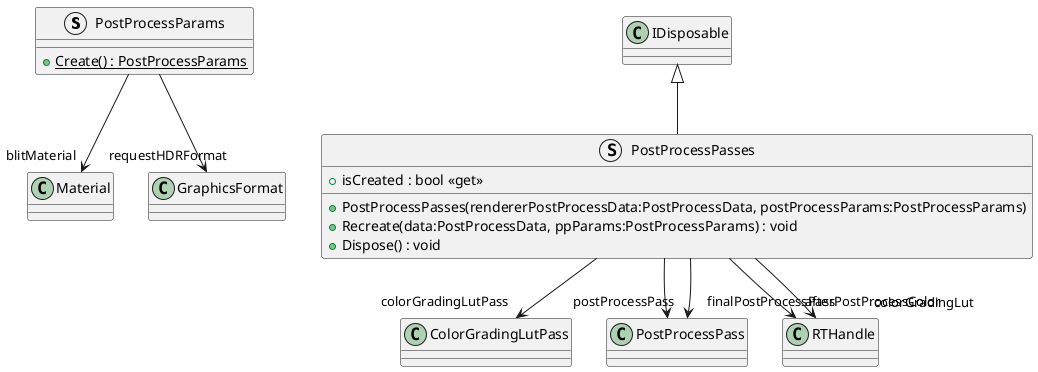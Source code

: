 @startuml
struct PostProcessParams {
    + {static} Create() : PostProcessParams
}
struct PostProcessPasses {
    + isCreated : bool <<get>>
    + PostProcessPasses(rendererPostProcessData:PostProcessData, postProcessParams:PostProcessParams)
    + Recreate(data:PostProcessData, ppParams:PostProcessParams) : void
    + Dispose() : void
}
PostProcessParams --> "blitMaterial" Material
PostProcessParams --> "requestHDRFormat" GraphicsFormat
IDisposable <|-- PostProcessPasses
PostProcessPasses --> "colorGradingLutPass" ColorGradingLutPass
PostProcessPasses --> "postProcessPass" PostProcessPass
PostProcessPasses --> "finalPostProcessPass" PostProcessPass
PostProcessPasses --> "afterPostProcessColor" RTHandle
PostProcessPasses --> "colorGradingLut" RTHandle
@enduml

